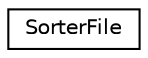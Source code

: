 digraph "Graphical Class Hierarchy"
{
 // LATEX_PDF_SIZE
  edge [fontname="Helvetica",fontsize="10",labelfontname="Helvetica",labelfontsize="10"];
  node [fontname="Helvetica",fontsize="10",shape=record];
  rankdir="LR";
  Node0 [label="SorterFile",height=0.2,width=0.4,color="black", fillcolor="white", style="filled",URL="$db/d1b/sqlite3_8c.html#d4/d1c/structSorterFile",tooltip=" "];
}
